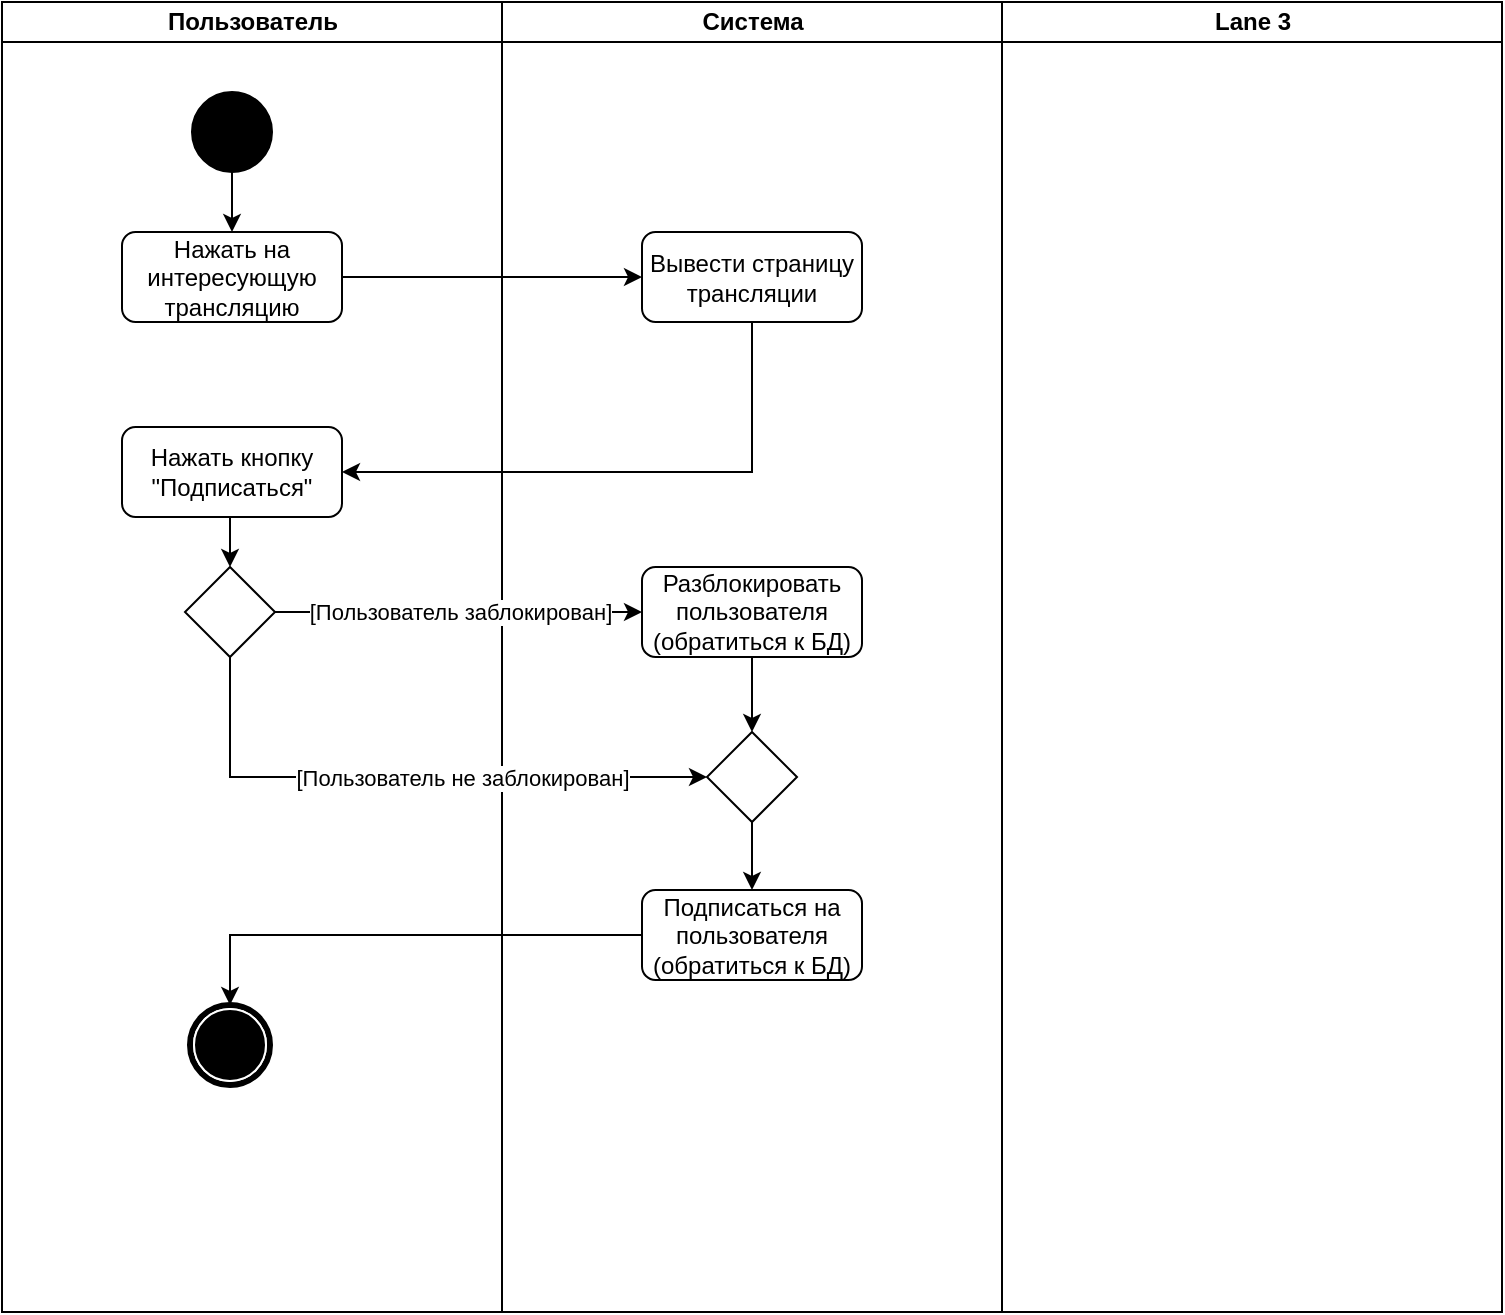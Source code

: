 <mxfile version="24.5.5" type="device" pages="2">
  <diagram name="Page-1" id="0783ab3e-0a74-02c8-0abd-f7b4e66b4bec">
    <mxGraphModel dx="1635" dy="513" grid="1" gridSize="10" guides="1" tooltips="1" connect="1" arrows="1" fold="1" page="1" pageScale="1" pageWidth="850" pageHeight="1100" background="none" math="0" shadow="0">
      <root>
        <mxCell id="0" />
        <mxCell id="1" parent="0" />
        <mxCell id="1c1d494c118603dd-2" value="Пользователь" style="swimlane;html=1;startSize=20;" parent="1" vertex="1">
          <mxGeometry x="-110" y="65" width="250" height="655" as="geometry" />
        </mxCell>
        <mxCell id="v_Qi73lCpqeWQaDKNA86-22" style="edgeStyle=orthogonalEdgeStyle;rounded=0;orthogonalLoop=1;jettySize=auto;html=1;exitX=0.5;exitY=1;exitDx=0;exitDy=0;entryX=0.5;entryY=0;entryDx=0;entryDy=0;" parent="1c1d494c118603dd-2" source="60571a20871a0731-4" target="v_Qi73lCpqeWQaDKNA86-4" edge="1">
          <mxGeometry relative="1" as="geometry" />
        </mxCell>
        <mxCell id="60571a20871a0731-4" value="" style="ellipse;whiteSpace=wrap;html=1;rounded=0;shadow=0;comic=0;labelBackgroundColor=none;strokeWidth=1;fillColor=#000000;fontFamily=Verdana;fontSize=12;align=center;" parent="1c1d494c118603dd-2" vertex="1">
          <mxGeometry x="95" y="45" width="40" height="40" as="geometry" />
        </mxCell>
        <mxCell id="v_Qi73lCpqeWQaDKNA86-4" value="Нажать на интересующую трансляцию" style="rounded=1;whiteSpace=wrap;html=1;" parent="1c1d494c118603dd-2" vertex="1">
          <mxGeometry x="60" y="115" width="110" height="45" as="geometry" />
        </mxCell>
        <mxCell id="1c1d494c118603dd-3" value="Система" style="swimlane;html=1;startSize=20;" parent="1" vertex="1">
          <mxGeometry x="140" y="65" width="250" height="655" as="geometry" />
        </mxCell>
        <mxCell id="v_Qi73lCpqeWQaDKNA86-8" style="edgeStyle=orthogonalEdgeStyle;rounded=0;orthogonalLoop=1;jettySize=auto;html=1;exitX=0.5;exitY=1;exitDx=0;exitDy=0;entryX=0.5;entryY=0;entryDx=0;entryDy=0;" parent="1c1d494c118603dd-3" source="v_Qi73lCpqeWQaDKNA86-6" target="v_Qi73lCpqeWQaDKNA86-1" edge="1">
          <mxGeometry relative="1" as="geometry" />
        </mxCell>
        <mxCell id="v_Qi73lCpqeWQaDKNA86-6" value="Нажать кнопку &lt;br&gt;&quot;Подписаться&quot;" style="rounded=1;whiteSpace=wrap;html=1;" parent="1c1d494c118603dd-3" vertex="1">
          <mxGeometry x="-190" y="212.5" width="110" height="45" as="geometry" />
        </mxCell>
        <mxCell id="gH6CKnK77ke__wWTVOcE-3" value="[Пользователь не заблокирован]" style="edgeStyle=orthogonalEdgeStyle;rounded=0;orthogonalLoop=1;jettySize=auto;html=1;exitX=0.5;exitY=1;exitDx=0;exitDy=0;entryX=0;entryY=0.5;entryDx=0;entryDy=0;" parent="1c1d494c118603dd-3" source="v_Qi73lCpqeWQaDKNA86-1" target="gH6CKnK77ke__wWTVOcE-1" edge="1">
          <mxGeometry x="0.179" relative="1" as="geometry">
            <mxPoint as="offset" />
          </mxGeometry>
        </mxCell>
        <mxCell id="v_Qi73lCpqeWQaDKNA86-1" value="" style="rhombus;whiteSpace=wrap;html=1;" parent="1c1d494c118603dd-3" vertex="1">
          <mxGeometry x="-158.5" y="282.5" width="45" height="45" as="geometry" />
        </mxCell>
        <mxCell id="60571a20871a0731-5" value="" style="shape=mxgraph.bpmn.shape;html=1;verticalLabelPosition=bottom;labelBackgroundColor=#ffffff;verticalAlign=top;perimeter=ellipsePerimeter;outline=end;symbol=terminate;rounded=0;shadow=0;comic=0;strokeWidth=1;fontFamily=Verdana;fontSize=12;align=center;" parent="1c1d494c118603dd-3" vertex="1">
          <mxGeometry x="-156" y="501.5" width="40" height="40" as="geometry" />
        </mxCell>
        <mxCell id="gH6CKnK77ke__wWTVOcE-2" style="edgeStyle=orthogonalEdgeStyle;rounded=0;orthogonalLoop=1;jettySize=auto;html=1;exitX=0.5;exitY=1;exitDx=0;exitDy=0;entryX=0.5;entryY=0;entryDx=0;entryDy=0;" parent="1c1d494c118603dd-3" source="v_Qi73lCpqeWQaDKNA86-10" target="gH6CKnK77ke__wWTVOcE-1" edge="1">
          <mxGeometry relative="1" as="geometry" />
        </mxCell>
        <mxCell id="v_Qi73lCpqeWQaDKNA86-10" value="Разблокировать пользователя&lt;div&gt;(обратиться к БД)&lt;/div&gt;" style="rounded=1;whiteSpace=wrap;html=1;" parent="1c1d494c118603dd-3" vertex="1">
          <mxGeometry x="70" y="282.5" width="110" height="45" as="geometry" />
        </mxCell>
        <mxCell id="v_Qi73lCpqeWQaDKNA86-13" value="Подписаться на пользователя&lt;div&gt;(&lt;span style=&quot;background-color: initial;&quot;&gt;обратиться к БД&lt;/span&gt;&lt;span style=&quot;background-color: initial;&quot;&gt;)&lt;/span&gt;&lt;/div&gt;" style="rounded=1;whiteSpace=wrap;html=1;" parent="1c1d494c118603dd-3" vertex="1">
          <mxGeometry x="70" y="444" width="110" height="45" as="geometry" />
        </mxCell>
        <mxCell id="v_Qi73lCpqeWQaDKNA86-15" value="[Пользователь заблокирован]" style="edgeStyle=orthogonalEdgeStyle;rounded=0;orthogonalLoop=1;jettySize=auto;html=1;exitX=1;exitY=0.5;exitDx=0;exitDy=0;" parent="1c1d494c118603dd-3" source="v_Qi73lCpqeWQaDKNA86-1" target="v_Qi73lCpqeWQaDKNA86-10" edge="1">
          <mxGeometry relative="1" as="geometry" />
        </mxCell>
        <mxCell id="v_Qi73lCpqeWQaDKNA86-18" style="edgeStyle=orthogonalEdgeStyle;rounded=0;orthogonalLoop=1;jettySize=auto;html=1;exitX=0;exitY=0.5;exitDx=0;exitDy=0;entryX=0.5;entryY=0;entryDx=0;entryDy=0;" parent="1c1d494c118603dd-3" source="v_Qi73lCpqeWQaDKNA86-13" target="60571a20871a0731-5" edge="1">
          <mxGeometry relative="1" as="geometry" />
        </mxCell>
        <mxCell id="PfoMKhfdhC4ewXQnPdLk-8" style="edgeStyle=orthogonalEdgeStyle;rounded=0;orthogonalLoop=1;jettySize=auto;html=1;exitX=0.5;exitY=1;exitDx=0;exitDy=0;entryX=1;entryY=0.5;entryDx=0;entryDy=0;" parent="1c1d494c118603dd-3" source="v_Qi73lCpqeWQaDKNA86-28" target="v_Qi73lCpqeWQaDKNA86-6" edge="1">
          <mxGeometry relative="1" as="geometry" />
        </mxCell>
        <mxCell id="v_Qi73lCpqeWQaDKNA86-28" value="Вывести страницу трансляции" style="rounded=1;whiteSpace=wrap;html=1;" parent="1c1d494c118603dd-3" vertex="1">
          <mxGeometry x="70" y="115" width="110" height="45" as="geometry" />
        </mxCell>
        <mxCell id="gH6CKnK77ke__wWTVOcE-4" style="edgeStyle=orthogonalEdgeStyle;rounded=0;orthogonalLoop=1;jettySize=auto;html=1;exitX=0.5;exitY=1;exitDx=0;exitDy=0;entryX=0.5;entryY=0;entryDx=0;entryDy=0;" parent="1c1d494c118603dd-3" source="gH6CKnK77ke__wWTVOcE-1" target="v_Qi73lCpqeWQaDKNA86-13" edge="1">
          <mxGeometry relative="1" as="geometry" />
        </mxCell>
        <mxCell id="gH6CKnK77ke__wWTVOcE-1" value="" style="rhombus;whiteSpace=wrap;html=1;" parent="1c1d494c118603dd-3" vertex="1">
          <mxGeometry x="102.5" y="365" width="45" height="45" as="geometry" />
        </mxCell>
        <mxCell id="1c1d494c118603dd-4" value="Lane 3" style="swimlane;html=1;startSize=20;" parent="1" vertex="1">
          <mxGeometry x="390" y="65" width="250" height="655" as="geometry" />
        </mxCell>
        <mxCell id="v_Qi73lCpqeWQaDKNA86-29" style="edgeStyle=orthogonalEdgeStyle;rounded=0;orthogonalLoop=1;jettySize=auto;html=1;exitX=1;exitY=0.5;exitDx=0;exitDy=0;entryX=0;entryY=0.5;entryDx=0;entryDy=0;" parent="1" source="v_Qi73lCpqeWQaDKNA86-4" target="v_Qi73lCpqeWQaDKNA86-28" edge="1">
          <mxGeometry relative="1" as="geometry" />
        </mxCell>
      </root>
    </mxGraphModel>
  </diagram>
  <diagram name="Копия Page-1" id="XWoO9vpkO4QzhwQKdufJ">
    <mxGraphModel dx="1635" dy="513" grid="1" gridSize="10" guides="1" tooltips="1" connect="1" arrows="1" fold="1" page="1" pageScale="1" pageWidth="850" pageHeight="1100" background="none" math="0" shadow="0">
      <root>
        <mxCell id="g4lssaECtq5816fbiKxp-0" />
        <mxCell id="g4lssaECtq5816fbiKxp-1" parent="g4lssaECtq5816fbiKxp-0" />
        <mxCell id="4Uj5DbUl4yQBknSUJOxK-0" value="Пользователь" style="swimlane;html=1;startSize=20;" parent="g4lssaECtq5816fbiKxp-1" vertex="1">
          <mxGeometry x="-110" y="65" width="250" height="565" as="geometry" />
        </mxCell>
        <mxCell id="4Uj5DbUl4yQBknSUJOxK-1" style="edgeStyle=orthogonalEdgeStyle;rounded=0;orthogonalLoop=1;jettySize=auto;html=1;exitX=0.5;exitY=1;exitDx=0;exitDy=0;entryX=0.5;entryY=0;entryDx=0;entryDy=0;" parent="4Uj5DbUl4yQBknSUJOxK-0" source="4Uj5DbUl4yQBknSUJOxK-2" target="4Uj5DbUl4yQBknSUJOxK-3" edge="1">
          <mxGeometry relative="1" as="geometry" />
        </mxCell>
        <mxCell id="4Uj5DbUl4yQBknSUJOxK-2" value="" style="ellipse;whiteSpace=wrap;html=1;rounded=0;shadow=0;comic=0;labelBackgroundColor=none;strokeWidth=1;fillColor=#000000;fontFamily=Verdana;fontSize=12;align=center;" parent="4Uj5DbUl4yQBknSUJOxK-0" vertex="1">
          <mxGeometry x="95" y="45" width="40" height="40" as="geometry" />
        </mxCell>
        <mxCell id="4Uj5DbUl4yQBknSUJOxK-3" value="Нажать на интересующую трансляцию" style="rounded=1;whiteSpace=wrap;html=1;" parent="4Uj5DbUl4yQBknSUJOxK-0" vertex="1">
          <mxGeometry x="60" y="115" width="110" height="45" as="geometry" />
        </mxCell>
        <mxCell id="4Uj5DbUl4yQBknSUJOxK-4" value="Система" style="swimlane;html=1;startSize=20;" parent="g4lssaECtq5816fbiKxp-1" vertex="1">
          <mxGeometry x="140" y="65" width="250" height="565" as="geometry" />
        </mxCell>
        <mxCell id="4Uj5DbUl4yQBknSUJOxK-5" style="edgeStyle=orthogonalEdgeStyle;rounded=0;orthogonalLoop=1;jettySize=auto;html=1;exitX=0.5;exitY=1;exitDx=0;exitDy=0;entryX=0.5;entryY=0;entryDx=0;entryDy=0;" parent="4Uj5DbUl4yQBknSUJOxK-4" source="4Uj5DbUl4yQBknSUJOxK-6" target="4Uj5DbUl4yQBknSUJOxK-8" edge="1">
          <mxGeometry relative="1" as="geometry" />
        </mxCell>
        <mxCell id="4Uj5DbUl4yQBknSUJOxK-6" value="Нажать кнопку &lt;br&gt;&quot;Подписаться&quot;" style="rounded=1;whiteSpace=wrap;html=1;" parent="4Uj5DbUl4yQBknSUJOxK-4" vertex="1">
          <mxGeometry x="-190" y="212.5" width="110" height="45" as="geometry" />
        </mxCell>
        <mxCell id="4Uj5DbUl4yQBknSUJOxK-7" value="[Пользователь не заблокирован]" style="edgeStyle=orthogonalEdgeStyle;rounded=0;orthogonalLoop=1;jettySize=auto;html=1;exitX=0.5;exitY=1;exitDx=0;exitDy=0;entryX=0;entryY=0.5;entryDx=0;entryDy=0;" parent="4Uj5DbUl4yQBknSUJOxK-4" source="4Uj5DbUl4yQBknSUJOxK-8" target="4Uj5DbUl4yQBknSUJOxK-18" edge="1">
          <mxGeometry x="0.179" relative="1" as="geometry">
            <mxPoint as="offset" />
          </mxGeometry>
        </mxCell>
        <mxCell id="4Uj5DbUl4yQBknSUJOxK-8" value="" style="rhombus;whiteSpace=wrap;html=1;" parent="4Uj5DbUl4yQBknSUJOxK-4" vertex="1">
          <mxGeometry x="-158.5" y="282.5" width="45" height="45" as="geometry" />
        </mxCell>
        <mxCell id="4Uj5DbUl4yQBknSUJOxK-9" value="" style="shape=mxgraph.bpmn.shape;html=1;verticalLabelPosition=bottom;labelBackgroundColor=#ffffff;verticalAlign=top;perimeter=ellipsePerimeter;outline=end;symbol=terminate;rounded=0;shadow=0;comic=0;strokeWidth=1;fontFamily=Verdana;fontSize=12;align=center;" parent="4Uj5DbUl4yQBknSUJOxK-4" vertex="1">
          <mxGeometry x="-156" y="501.5" width="40" height="40" as="geometry" />
        </mxCell>
        <mxCell id="4Uj5DbUl4yQBknSUJOxK-10" style="edgeStyle=orthogonalEdgeStyle;rounded=0;orthogonalLoop=1;jettySize=auto;html=1;exitX=0.5;exitY=1;exitDx=0;exitDy=0;entryX=0.5;entryY=0;entryDx=0;entryDy=0;" parent="4Uj5DbUl4yQBknSUJOxK-4" source="4Uj5DbUl4yQBknSUJOxK-11" target="4Uj5DbUl4yQBknSUJOxK-18" edge="1">
          <mxGeometry relative="1" as="geometry" />
        </mxCell>
        <mxCell id="4Uj5DbUl4yQBknSUJOxK-11" value="Разблокировать пользователя&lt;div&gt;(обратиться к БД)&lt;/div&gt;" style="rounded=1;whiteSpace=wrap;html=1;" parent="4Uj5DbUl4yQBknSUJOxK-4" vertex="1">
          <mxGeometry x="70" y="282.5" width="110" height="45" as="geometry" />
        </mxCell>
        <mxCell id="4Uj5DbUl4yQBknSUJOxK-12" value="Подписаться на пользователя&lt;div&gt;(&lt;span style=&quot;background-color: initial;&quot;&gt;обратиться к БД&lt;/span&gt;&lt;span style=&quot;background-color: initial;&quot;&gt;)&lt;/span&gt;&lt;/div&gt;" style="rounded=1;whiteSpace=wrap;html=1;" parent="4Uj5DbUl4yQBknSUJOxK-4" vertex="1">
          <mxGeometry x="70" y="444" width="110" height="45" as="geometry" />
        </mxCell>
        <mxCell id="4Uj5DbUl4yQBknSUJOxK-13" value="[Пользователь заблокирован]" style="edgeStyle=orthogonalEdgeStyle;rounded=0;orthogonalLoop=1;jettySize=auto;html=1;exitX=1;exitY=0.5;exitDx=0;exitDy=0;" parent="4Uj5DbUl4yQBknSUJOxK-4" source="4Uj5DbUl4yQBknSUJOxK-8" target="4Uj5DbUl4yQBknSUJOxK-11" edge="1">
          <mxGeometry relative="1" as="geometry" />
        </mxCell>
        <mxCell id="4Uj5DbUl4yQBknSUJOxK-14" style="edgeStyle=orthogonalEdgeStyle;rounded=0;orthogonalLoop=1;jettySize=auto;html=1;exitX=0;exitY=0.5;exitDx=0;exitDy=0;entryX=0.5;entryY=0;entryDx=0;entryDy=0;" parent="4Uj5DbUl4yQBknSUJOxK-4" source="4Uj5DbUl4yQBknSUJOxK-12" target="4Uj5DbUl4yQBknSUJOxK-9" edge="1">
          <mxGeometry relative="1" as="geometry" />
        </mxCell>
        <mxCell id="4Uj5DbUl4yQBknSUJOxK-15" style="edgeStyle=orthogonalEdgeStyle;rounded=0;orthogonalLoop=1;jettySize=auto;html=1;exitX=0.5;exitY=1;exitDx=0;exitDy=0;entryX=1;entryY=0.5;entryDx=0;entryDy=0;" parent="4Uj5DbUl4yQBknSUJOxK-4" source="4Uj5DbUl4yQBknSUJOxK-16" target="4Uj5DbUl4yQBknSUJOxK-6" edge="1">
          <mxGeometry relative="1" as="geometry" />
        </mxCell>
        <mxCell id="4Uj5DbUl4yQBknSUJOxK-16" value="Вывести страницу трансляции" style="rounded=1;whiteSpace=wrap;html=1;" parent="4Uj5DbUl4yQBknSUJOxK-4" vertex="1">
          <mxGeometry x="70" y="115" width="110" height="45" as="geometry" />
        </mxCell>
        <mxCell id="4Uj5DbUl4yQBknSUJOxK-17" style="edgeStyle=orthogonalEdgeStyle;rounded=0;orthogonalLoop=1;jettySize=auto;html=1;exitX=0.5;exitY=1;exitDx=0;exitDy=0;entryX=0.5;entryY=0;entryDx=0;entryDy=0;" parent="4Uj5DbUl4yQBknSUJOxK-4" source="4Uj5DbUl4yQBknSUJOxK-18" target="4Uj5DbUl4yQBknSUJOxK-12" edge="1">
          <mxGeometry relative="1" as="geometry" />
        </mxCell>
        <mxCell id="4Uj5DbUl4yQBknSUJOxK-18" value="" style="rhombus;whiteSpace=wrap;html=1;" parent="4Uj5DbUl4yQBknSUJOxK-4" vertex="1">
          <mxGeometry x="102.5" y="365" width="45" height="45" as="geometry" />
        </mxCell>
        <mxCell id="4Uj5DbUl4yQBknSUJOxK-20" style="edgeStyle=orthogonalEdgeStyle;rounded=0;orthogonalLoop=1;jettySize=auto;html=1;exitX=1;exitY=0.5;exitDx=0;exitDy=0;entryX=0;entryY=0.5;entryDx=0;entryDy=0;" parent="g4lssaECtq5816fbiKxp-1" source="4Uj5DbUl4yQBknSUJOxK-3" target="4Uj5DbUl4yQBknSUJOxK-16" edge="1">
          <mxGeometry relative="1" as="geometry" />
        </mxCell>
      </root>
    </mxGraphModel>
  </diagram>
</mxfile>
